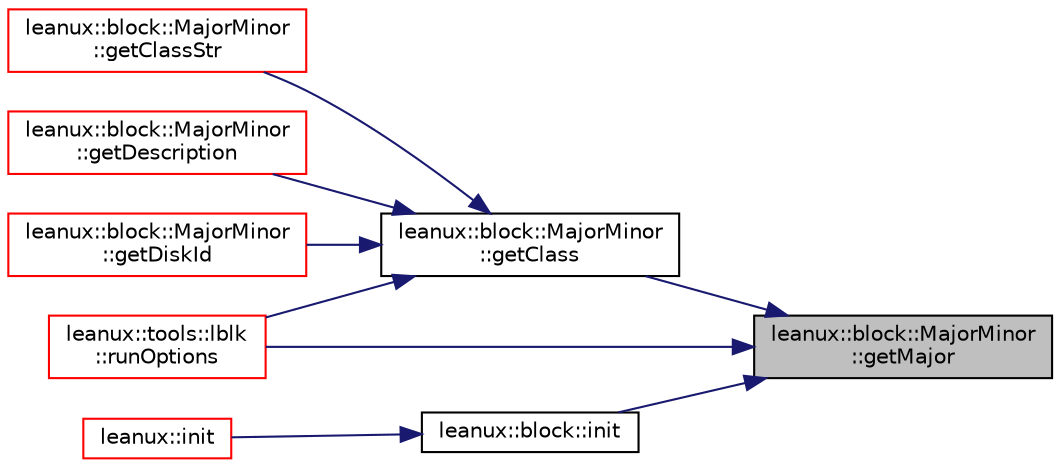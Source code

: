 digraph "leanux::block::MajorMinor::getMajor"
{
 // LATEX_PDF_SIZE
  bgcolor="transparent";
  edge [fontname="Helvetica",fontsize="10",labelfontname="Helvetica",labelfontsize="10"];
  node [fontname="Helvetica",fontsize="10",shape=record];
  rankdir="RL";
  Node1 [label="leanux::block::MajorMinor\l::getMajor",height=0.2,width=0.4,color="black", fillcolor="grey75", style="filled", fontcolor="black",tooltip="Get the major."];
  Node1 -> Node2 [dir="back",color="midnightblue",fontsize="10",style="solid",fontname="Helvetica"];
  Node2 [label="leanux::block::MajorMinor\l::getClass",height=0.2,width=0.4,color="black",URL="$classleanux_1_1block_1_1MajorMinor.html#ad8b93c3f6fc290008c2025e5e3d42eb5",tooltip="Get the DeviceClass for a MajorMinor."];
  Node2 -> Node3 [dir="back",color="midnightblue",fontsize="10",style="solid",fontname="Helvetica"];
  Node3 [label="leanux::block::MajorMinor\l::getClassStr",height=0.2,width=0.4,color="red",URL="$classleanux_1_1block_1_1MajorMinor.html#a0262599b45d4425a1841853e830a7c46",tooltip="Get a descriptive string for the device type of the MajorMinor."];
  Node2 -> Node11 [dir="back",color="midnightblue",fontsize="10",style="solid",fontname="Helvetica"];
  Node11 [label="leanux::block::MajorMinor\l::getDescription",height=0.2,width=0.4,color="red",URL="$classleanux_1_1block_1_1MajorMinor.html#a26a2363b1eea927b6ebb4aad44dea876",tooltip="Get a pretty-print description for the device."];
  Node2 -> Node12 [dir="back",color="midnightblue",fontsize="10",style="solid",fontname="Helvetica"];
  Node12 [label="leanux::block::MajorMinor\l::getDiskId",height=0.2,width=0.4,color="red",URL="$classleanux_1_1block_1_1MajorMinor.html#a52999f02212469e3e0e74760d7637470",tooltip="Retrieve a string identifying a disk on a best-efffort basis."];
  Node2 -> Node5 [dir="back",color="midnightblue",fontsize="10",style="solid",fontname="Helvetica"];
  Node5 [label="leanux::tools::lblk\l::runOptions",height=0.2,width=0.4,color="red",URL="$namespaceleanux_1_1tools_1_1lblk.html#aafee1346a1081bfa4f7470f921cd66b8",tooltip="Direct output run from options."];
  Node1 -> Node13 [dir="back",color="midnightblue",fontsize="10",style="solid",fontname="Helvetica"];
  Node13 [label="leanux::block::init",height=0.2,width=0.4,color="black",URL="$namespaceleanux_1_1block.html#a927d958ef9b9b66a13c32754e91d0c7d",tooltip="Initialize the block API."];
  Node13 -> Node14 [dir="back",color="midnightblue",fontsize="10",style="solid",fontname="Helvetica"];
  Node14 [label="leanux::init",height=0.2,width=0.4,color="red",URL="$namespaceleanux.html#a757c5a3a5fb84a0ab93de54fd0c8db30",tooltip="Initialize leanux, run checks to verify leanux is compatible with the runtime environment."];
  Node1 -> Node5 [dir="back",color="midnightblue",fontsize="10",style="solid",fontname="Helvetica"];
}

